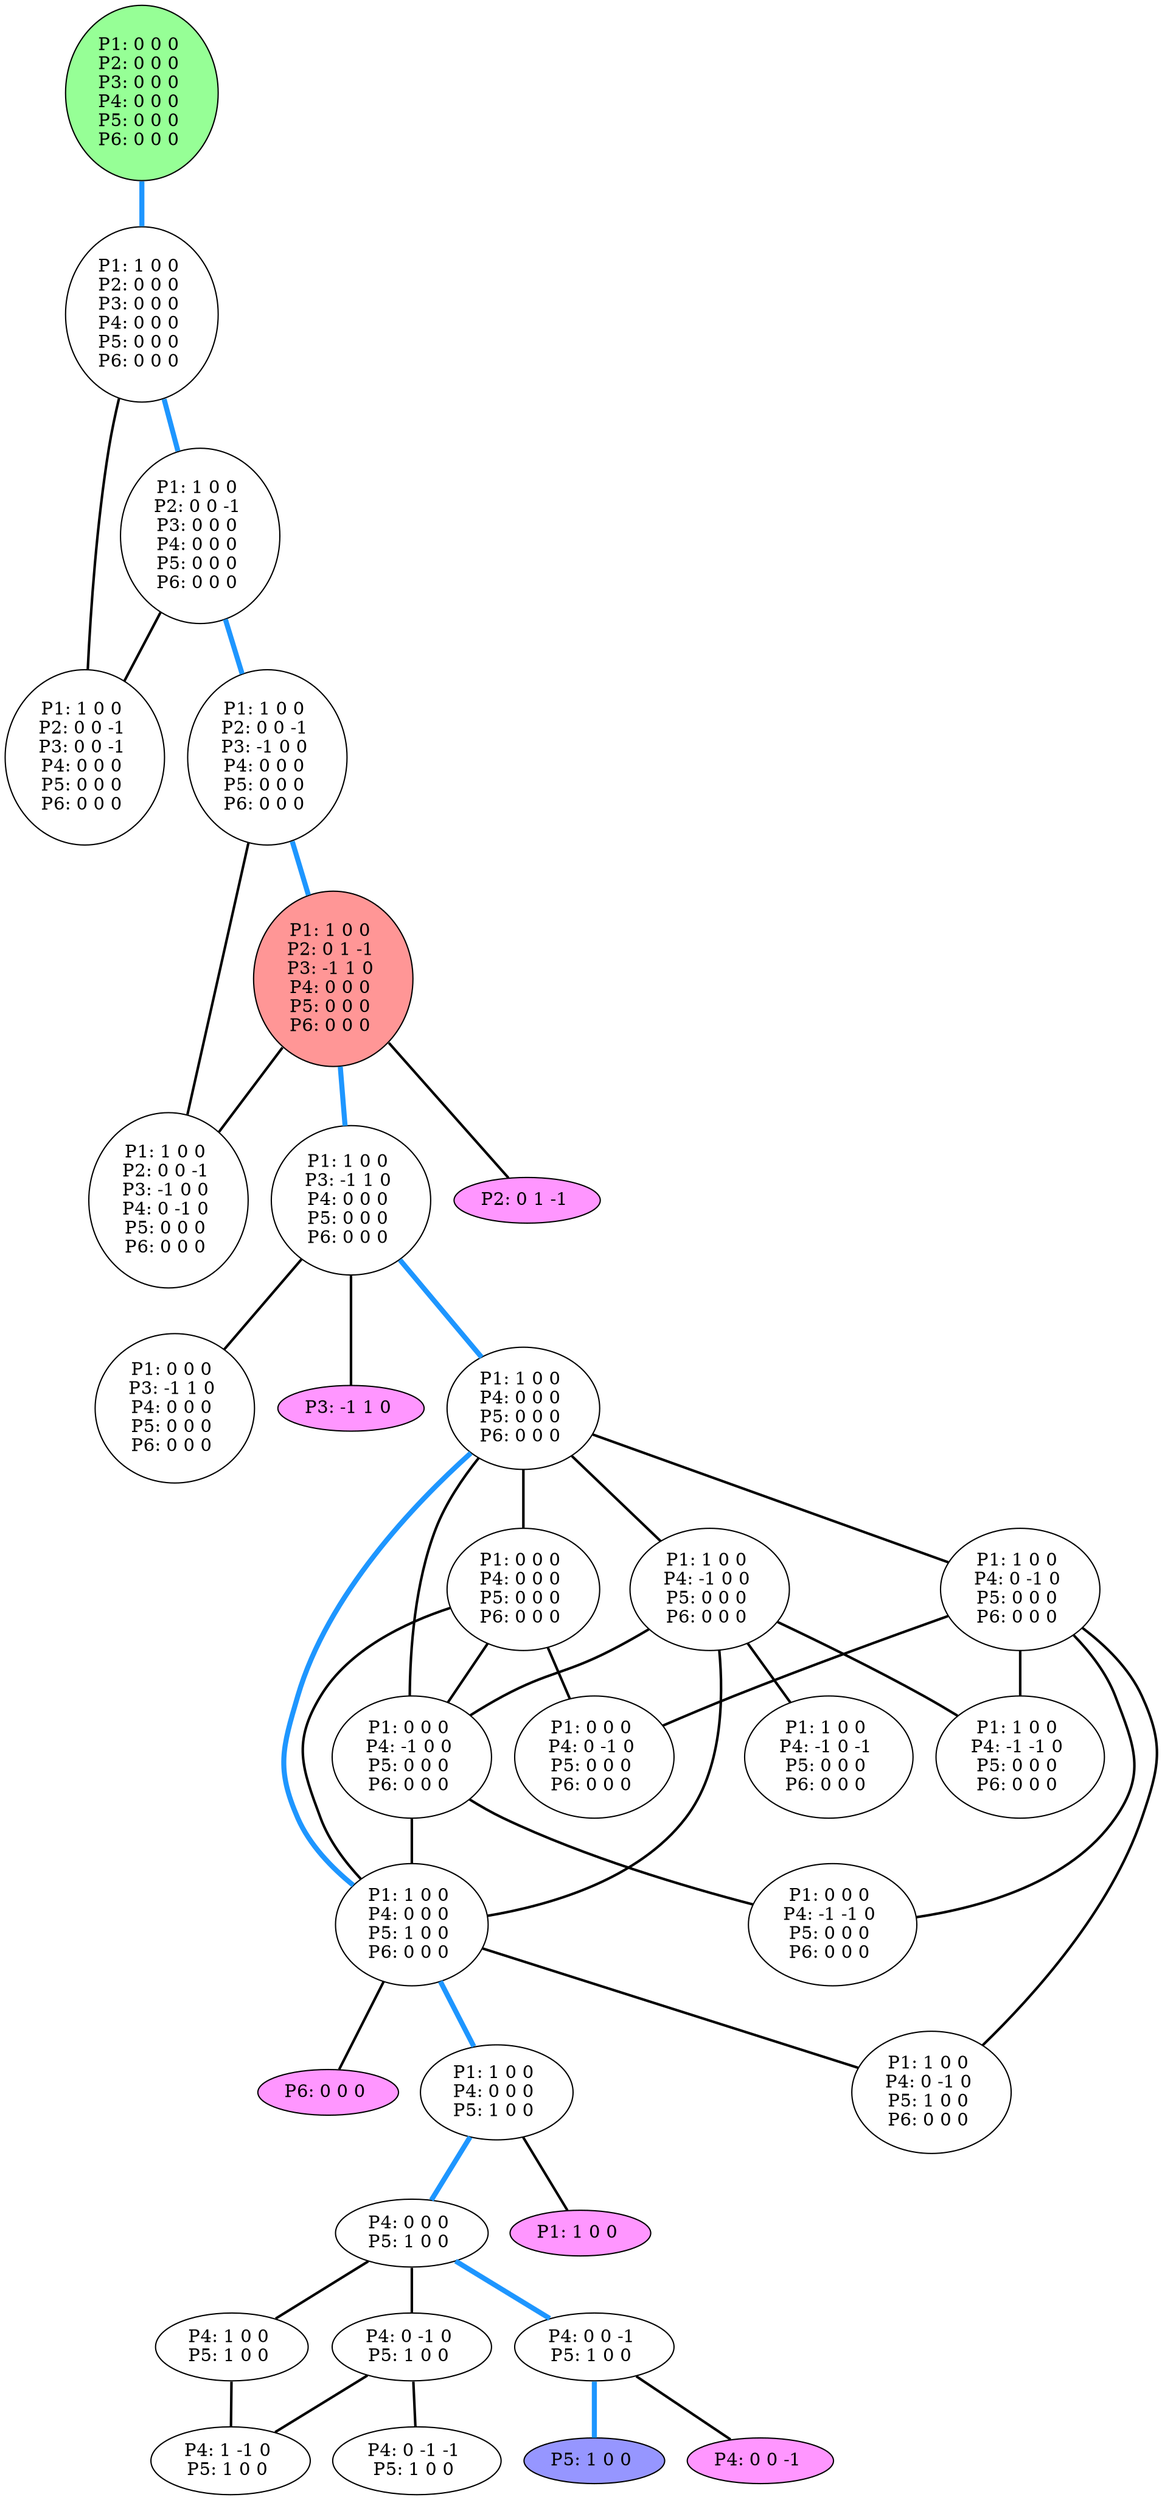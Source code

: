 graph G {
color = "black"
0 [label = "P1: 0 0 0 
P2: 0 0 0 
P3: 0 0 0 
P4: 0 0 0 
P5: 0 0 0 
P6: 0 0 0 
",  style="filled", fillcolor = "#96FF96"];
1 [label = "P1: 1 0 0 
P2: 0 0 0 
P3: 0 0 0 
P4: 0 0 0 
P5: 0 0 0 
P6: 0 0 0 
"];
2 [label = "P1: 1 0 0 
P2: 0 0 -1 
P3: 0 0 0 
P4: 0 0 0 
P5: 0 0 0 
P6: 0 0 0 
"];
3 [label = "P1: 1 0 0 
P2: 0 0 -1 
P3: 0 0 -1 
P4: 0 0 0 
P5: 0 0 0 
P6: 0 0 0 
"];
4 [label = "P1: 1 0 0 
P2: 0 0 -1 
P3: -1 0 0 
P4: 0 0 0 
P5: 0 0 0 
P6: 0 0 0 
"];
5 [label = "P1: 1 0 0 
P2: 0 1 -1 
P3: -1 1 0 
P4: 0 0 0 
P5: 0 0 0 
P6: 0 0 0 
",  style="filled", fillcolor = "#FF9696"];
6 [label = "P1: 1 0 0 
P2: 0 0 -1 
P3: -1 0 0 
P4: 0 -1 0 
P5: 0 0 0 
P6: 0 0 0 
"];
7 [label = "P2: 0 1 -1 
",  style="filled", fillcolor = "#FF96FF"];
8 [label = "P1: 1 0 0 
P3: -1 1 0 
P4: 0 0 0 
P5: 0 0 0 
P6: 0 0 0 
"];
9 [label = "P1: 0 0 0 
P3: -1 1 0 
P4: 0 0 0 
P5: 0 0 0 
P6: 0 0 0 
"];
10 [label = "P3: -1 1 0 
",  style="filled", fillcolor = "#FF96FF"];
11 [label = "P1: 1 0 0 
P4: 0 0 0 
P5: 0 0 0 
P6: 0 0 0 
"];
12 [label = "P1: 0 0 0 
P4: 0 0 0 
P5: 0 0 0 
P6: 0 0 0 
"];
13 [label = "P1: 1 0 0 
P4: -1 0 0 
P5: 0 0 0 
P6: 0 0 0 
"];
14 [label = "P1: 1 0 0 
P4: 0 -1 0 
P5: 0 0 0 
P6: 0 0 0 
"];
15 [label = "P1: 0 0 0 
P4: -1 0 0 
P5: 0 0 0 
P6: 0 0 0 
"];
16 [label = "P1: 1 0 0 
P4: 0 0 0 
P5: 1 0 0 
P6: 0 0 0 
"];
17 [label = "P1: 0 0 0 
P4: 0 -1 0 
P5: 0 0 0 
P6: 0 0 0 
"];
18 [label = "P1: 1 0 0 
P4: -1 -1 0 
P5: 0 0 0 
P6: 0 0 0 
"];
19 [label = "P1: 1 0 0 
P4: -1 0 -1 
P5: 0 0 0 
P6: 0 0 0 
"];
20 [label = "P1: 0 0 0 
P4: -1 -1 0 
P5: 0 0 0 
P6: 0 0 0 
"];
21 [label = "P1: 1 0 0 
P4: 0 -1 0 
P5: 1 0 0 
P6: 0 0 0 
"];
22 [label = "P6: 0 0 0 
",  style="filled", fillcolor = "#FF96FF"];
23 [label = "P1: 1 0 0 
P4: 0 0 0 
P5: 1 0 0 
"];
24 [label = "P4: 0 0 0 
P5: 1 0 0 
"];
25 [label = "P1: 1 0 0 
",  style="filled", fillcolor = "#FF96FF"];
26 [label = "P4: 1 0 0 
P5: 1 0 0 
"];
27 [label = "P4: 0 -1 0 
P5: 1 0 0 
"];
28 [label = "P4: 0 0 -1 
P5: 1 0 0 
"];
29 [label = "P4: 1 -1 0 
P5: 1 0 0 
"];
30 [label = "P4: 0 -1 -1 
P5: 1 0 0 
"];
31 [label = "P5: 1 0 0 
", style="filled", fillcolor = "#9696FF"];
32 [label = "P4: 0 0 -1 
",  style="filled", fillcolor = "#FF96FF"];
edge [style=bold];
0 -- 1 [color="#1E96FF", penwidth=4.0];

1 -- 2 [color="#1E96FF", penwidth=4.0];
1 -- 3 [color=black];

2 -- 4 [color="#1E96FF", penwidth=4.0];
2 -- 3 [color=black];


4 -- 5 [color="#1E96FF", penwidth=4.0];
4 -- 6 [color=black];

5 -- 6 [color=black];
5 -- 8 [color="#1E96FF", penwidth=4.0];
5 -- 7 [color=black];


8 -- 9 [color=black];
8 -- 11 [color="#1E96FF", penwidth=4.0];
8 -- 10 [color=black];


11 -- 12 [color=black];
11 -- 13 [color=black];
11 -- 14 [color=black];
11 -- 15 [color=black];
11 -- 16 [color="#1E96FF", penwidth=4.0];

12 -- 15 [color=black];
12 -- 17 [color=black];
12 -- 16 [color=black];

13 -- 15 [color=black];
13 -- 18 [color=black];
13 -- 19 [color=black];
13 -- 16 [color=black];

14 -- 17 [color=black];
14 -- 18 [color=black];
14 -- 20 [color=black];
14 -- 21 [color=black];

15 -- 20 [color=black];
15 -- 16 [color=black];

16 -- 21 [color=black];
16 -- 22 [color=black];
16 -- 23 [color="#1E96FF", penwidth=4.0];






23 -- 24 [color="#1E96FF", penwidth=4.0];
23 -- 25 [color=black];

24 -- 26 [color=black];
24 -- 27 [color=black];
24 -- 28 [color="#1E96FF", penwidth=4.0];

26 -- 29 [color=black];

27 -- 29 [color=black];
27 -- 30 [color=black];

28 -- 31 [color="#1E96FF", penwidth=4.0];
28 -- 32 [color=black];



}
